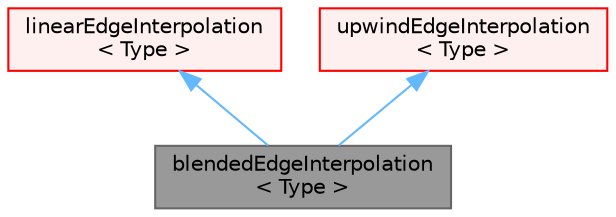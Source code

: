 digraph "blendedEdgeInterpolation&lt; Type &gt;"
{
 // LATEX_PDF_SIZE
  bgcolor="transparent";
  edge [fontname=Helvetica,fontsize=10,labelfontname=Helvetica,labelfontsize=10];
  node [fontname=Helvetica,fontsize=10,shape=box,height=0.2,width=0.4];
  Node1 [id="Node000001",label="blendedEdgeInterpolation\l\< Type \>",height=0.2,width=0.4,color="gray40", fillcolor="grey60", style="filled", fontcolor="black",tooltip="linear/upwind blended differencing scheme."];
  Node2 -> Node1 [id="edge1_Node000001_Node000002",dir="back",color="steelblue1",style="solid",tooltip=" "];
  Node2 [id="Node000002",label="linearEdgeInterpolation\l\< Type \>",height=0.2,width=0.4,color="red", fillcolor="#FFF0F0", style="filled",URL="$classFoam_1_1linearEdgeInterpolation.html",tooltip="Central-differencing interpolation scheme class."];
  Node5 -> Node1 [id="edge2_Node000001_Node000005",dir="back",color="steelblue1",style="solid",tooltip=" "];
  Node5 [id="Node000005",label="upwindEdgeInterpolation\l\< Type \>",height=0.2,width=0.4,color="red", fillcolor="#FFF0F0", style="filled",URL="$classFoam_1_1upwindEdgeInterpolation.html",tooltip="Upwind differencing scheme class."];
}
